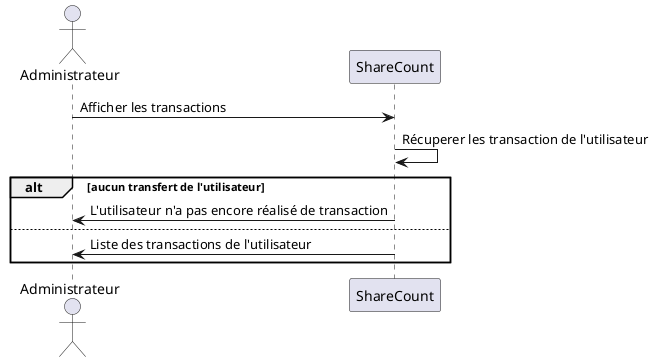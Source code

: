 @startuml "Afficher les transactions d’un profil utilisateur (admin)"
actor Administrateur as a
participant ShareCount as sc

a 	-> 	sc : Afficher les transactions
sc 	->	sc : Récuperer les transaction de l'utilisateur
alt aucun transfert de l'utilisateur
a 	<- 	sc : L'utilisateur n'a pas encore réalisé de transaction
else
a 	<- 	sc : Liste des transactions de l'utilisateur
end
@enduml